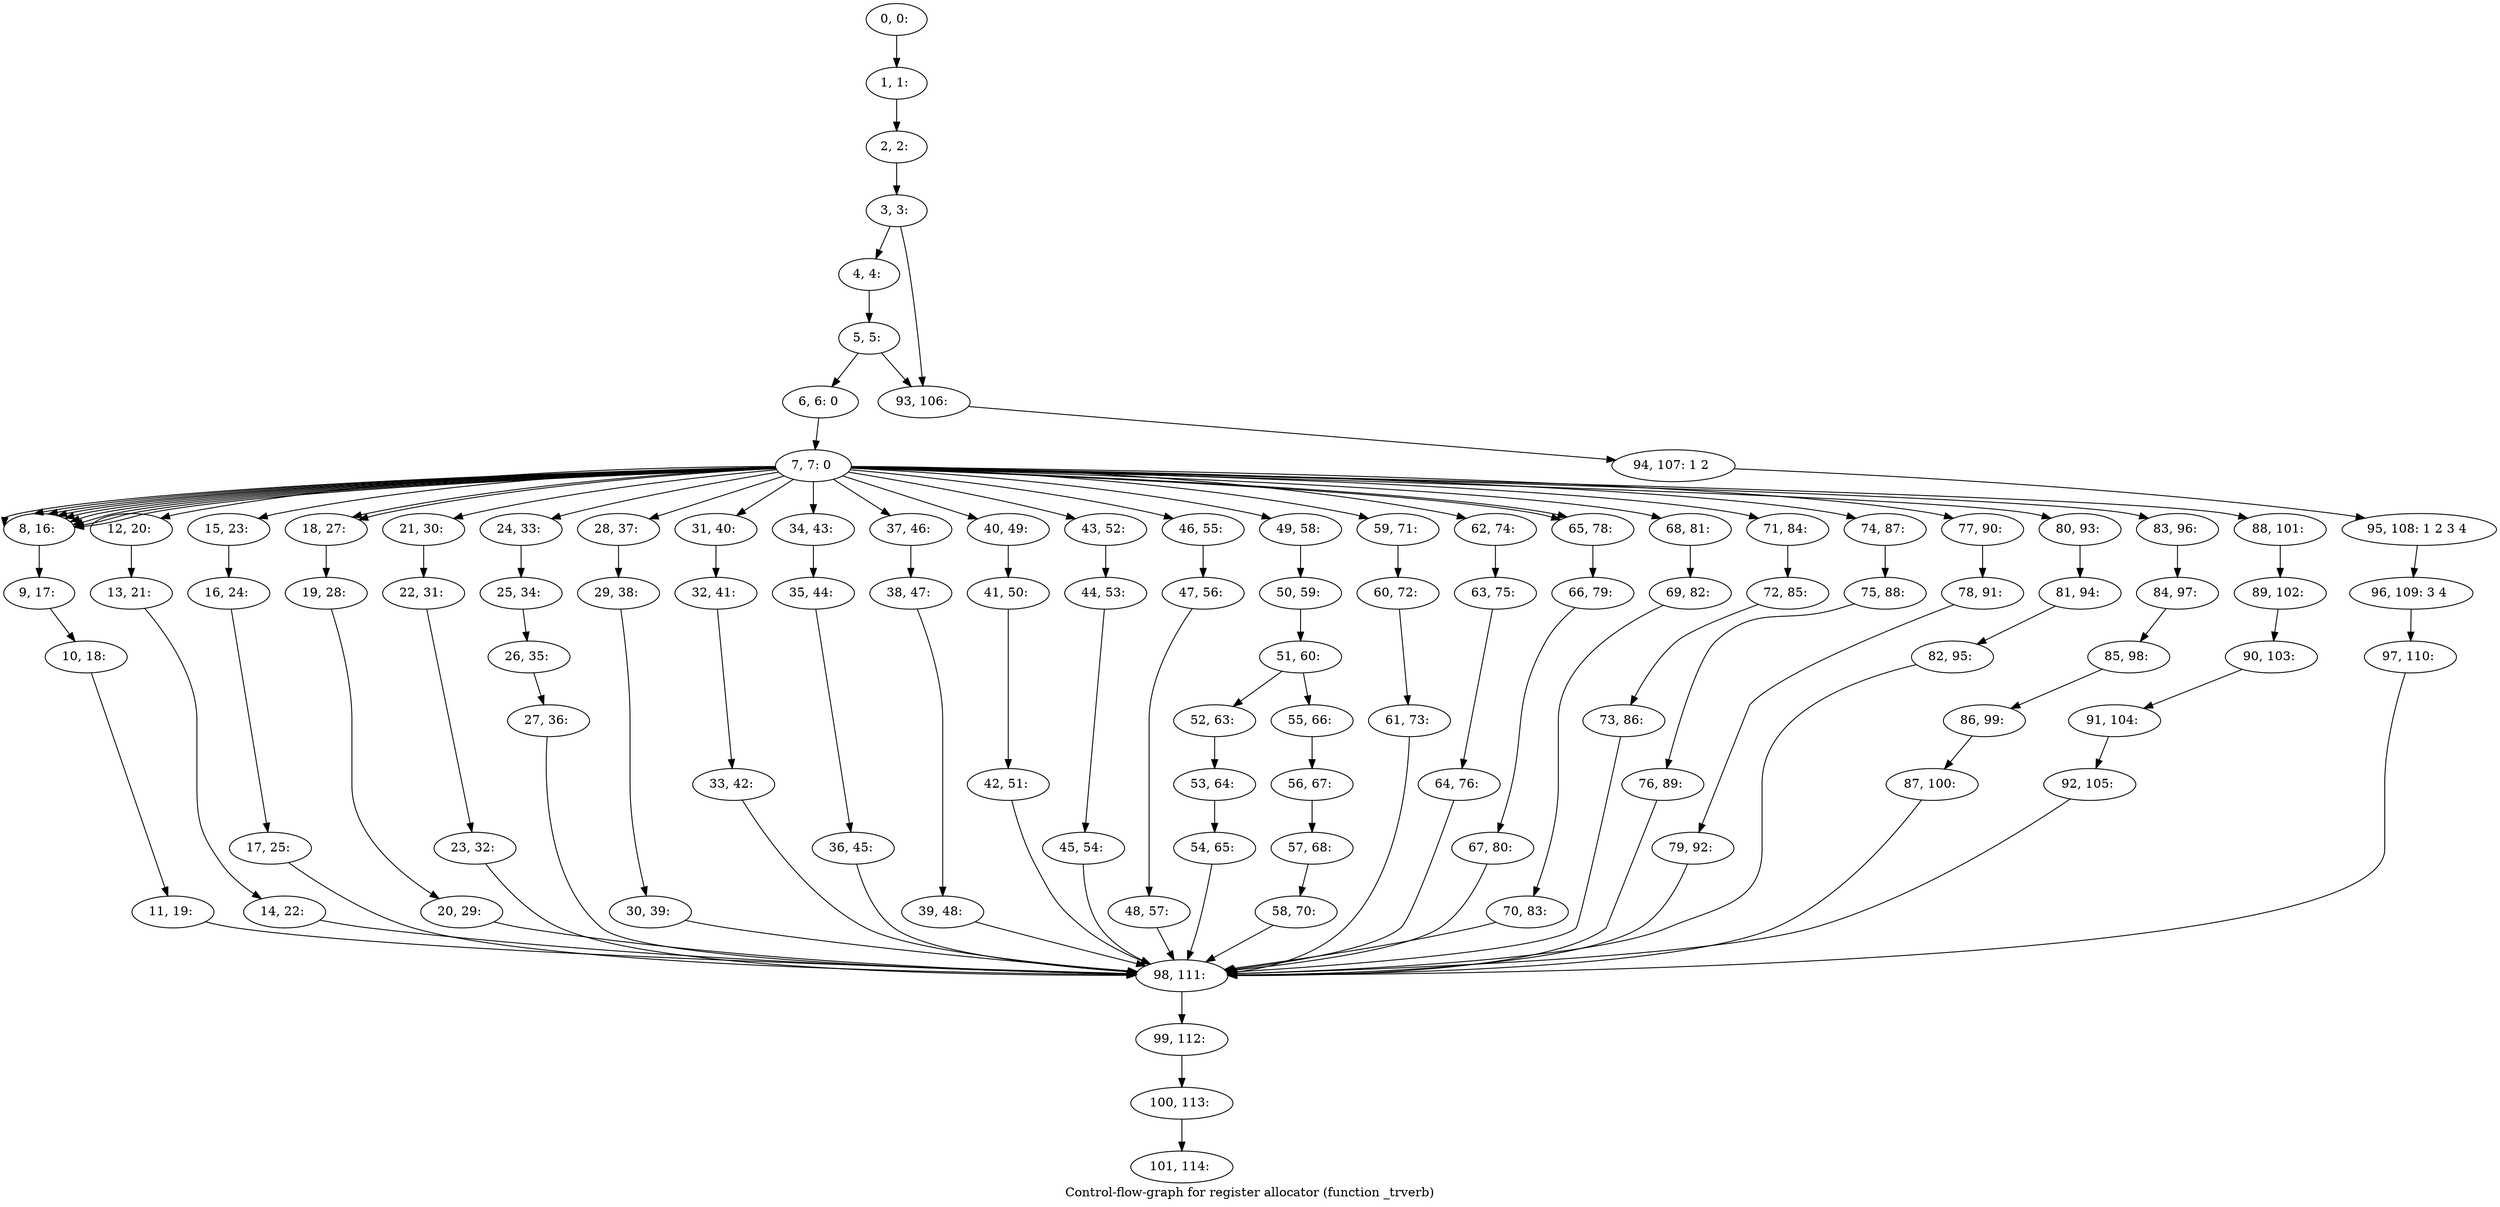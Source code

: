 digraph G {
graph [label="Control-flow-graph for register allocator (function _trverb)"]
0[label="0, 0: "];
1[label="1, 1: "];
2[label="2, 2: "];
3[label="3, 3: "];
4[label="4, 4: "];
5[label="5, 5: "];
6[label="6, 6: 0 "];
7[label="7, 7: 0 "];
8[label="8, 16: "];
9[label="9, 17: "];
10[label="10, 18: "];
11[label="11, 19: "];
12[label="12, 20: "];
13[label="13, 21: "];
14[label="14, 22: "];
15[label="15, 23: "];
16[label="16, 24: "];
17[label="17, 25: "];
18[label="18, 27: "];
19[label="19, 28: "];
20[label="20, 29: "];
21[label="21, 30: "];
22[label="22, 31: "];
23[label="23, 32: "];
24[label="24, 33: "];
25[label="25, 34: "];
26[label="26, 35: "];
27[label="27, 36: "];
28[label="28, 37: "];
29[label="29, 38: "];
30[label="30, 39: "];
31[label="31, 40: "];
32[label="32, 41: "];
33[label="33, 42: "];
34[label="34, 43: "];
35[label="35, 44: "];
36[label="36, 45: "];
37[label="37, 46: "];
38[label="38, 47: "];
39[label="39, 48: "];
40[label="40, 49: "];
41[label="41, 50: "];
42[label="42, 51: "];
43[label="43, 52: "];
44[label="44, 53: "];
45[label="45, 54: "];
46[label="46, 55: "];
47[label="47, 56: "];
48[label="48, 57: "];
49[label="49, 58: "];
50[label="50, 59: "];
51[label="51, 60: "];
52[label="52, 63: "];
53[label="53, 64: "];
54[label="54, 65: "];
55[label="55, 66: "];
56[label="56, 67: "];
57[label="57, 68: "];
58[label="58, 70: "];
59[label="59, 71: "];
60[label="60, 72: "];
61[label="61, 73: "];
62[label="62, 74: "];
63[label="63, 75: "];
64[label="64, 76: "];
65[label="65, 78: "];
66[label="66, 79: "];
67[label="67, 80: "];
68[label="68, 81: "];
69[label="69, 82: "];
70[label="70, 83: "];
71[label="71, 84: "];
72[label="72, 85: "];
73[label="73, 86: "];
74[label="74, 87: "];
75[label="75, 88: "];
76[label="76, 89: "];
77[label="77, 90: "];
78[label="78, 91: "];
79[label="79, 92: "];
80[label="80, 93: "];
81[label="81, 94: "];
82[label="82, 95: "];
83[label="83, 96: "];
84[label="84, 97: "];
85[label="85, 98: "];
86[label="86, 99: "];
87[label="87, 100: "];
88[label="88, 101: "];
89[label="89, 102: "];
90[label="90, 103: "];
91[label="91, 104: "];
92[label="92, 105: "];
93[label="93, 106: "];
94[label="94, 107: 1 2 "];
95[label="95, 108: 1 2 3 4 "];
96[label="96, 109: 3 4 "];
97[label="97, 110: "];
98[label="98, 111: "];
99[label="99, 112: "];
100[label="100, 113: "];
101[label="101, 114: "];
0->1 ;
1->2 ;
2->3 ;
3->4 ;
3->93 ;
4->5 ;
5->6 ;
5->93 ;
6->7 ;
7->12 ;
7->15 ;
7->21 ;
7->18 ;
7->24 ;
7->18 ;
7->28 ;
7->31 ;
7->34 ;
7->8 ;
7->8 ;
7->37 ;
7->40 ;
7->43 ;
7->46 ;
7->49 ;
7->59 ;
7->8 ;
7->65 ;
7->65 ;
7->62 ;
7->68 ;
7->74 ;
7->8 ;
7->8 ;
7->8 ;
7->71 ;
7->77 ;
7->80 ;
7->8 ;
7->8 ;
7->8 ;
7->83 ;
7->88 ;
8->9 ;
9->10 ;
10->11 ;
11->98 ;
12->13 ;
13->14 ;
14->98 ;
15->16 ;
16->17 ;
17->98 ;
18->19 ;
19->20 ;
20->98 ;
21->22 ;
22->23 ;
23->98 ;
24->25 ;
25->26 ;
26->27 ;
27->98 ;
28->29 ;
29->30 ;
30->98 ;
31->32 ;
32->33 ;
33->98 ;
34->35 ;
35->36 ;
36->98 ;
37->38 ;
38->39 ;
39->98 ;
40->41 ;
41->42 ;
42->98 ;
43->44 ;
44->45 ;
45->98 ;
46->47 ;
47->48 ;
48->98 ;
49->50 ;
50->51 ;
51->52 ;
51->55 ;
52->53 ;
53->54 ;
54->98 ;
55->56 ;
56->57 ;
57->58 ;
58->98 ;
59->60 ;
60->61 ;
61->98 ;
62->63 ;
63->64 ;
64->98 ;
65->66 ;
66->67 ;
67->98 ;
68->69 ;
69->70 ;
70->98 ;
71->72 ;
72->73 ;
73->98 ;
74->75 ;
75->76 ;
76->98 ;
77->78 ;
78->79 ;
79->98 ;
80->81 ;
81->82 ;
82->98 ;
83->84 ;
84->85 ;
85->86 ;
86->87 ;
87->98 ;
88->89 ;
89->90 ;
90->91 ;
91->92 ;
92->98 ;
93->94 ;
94->95 ;
95->96 ;
96->97 ;
97->98 ;
98->99 ;
99->100 ;
100->101 ;
}

